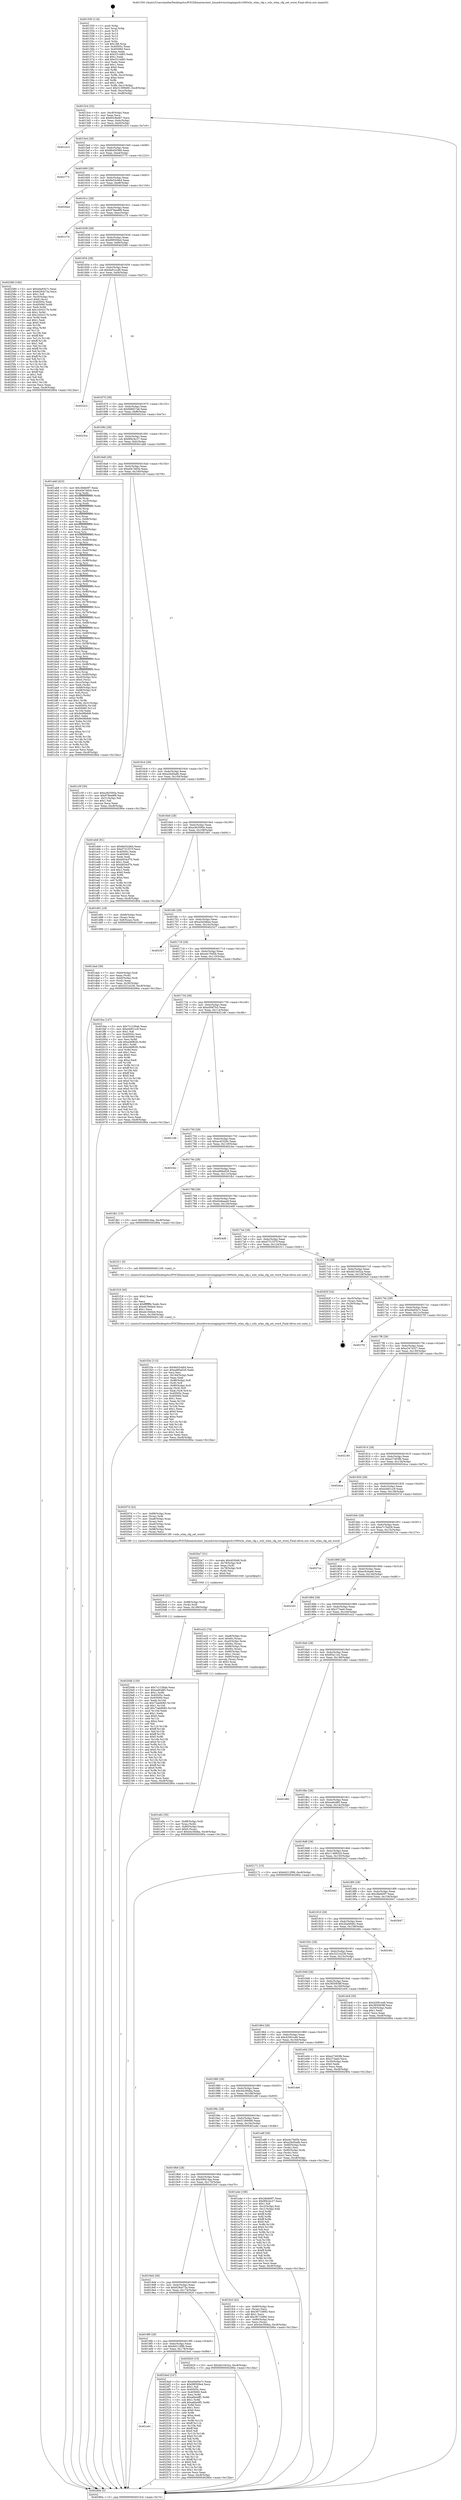 digraph "0x401550" {
  label = "0x401550 (/mnt/c/Users/mathe/Desktop/tcc/POCII/binaries/extr_linuxdriversstagingwilc1000wilc_wlan_cfg.c_wilc_wlan_cfg_set_word_Final-ollvm.out::main(0))"
  labelloc = "t"
  node[shape=record]

  Entry [label="",width=0.3,height=0.3,shape=circle,fillcolor=black,style=filled]
  "0x4015c4" [label="{
     0x4015c4 [32]\l
     | [instrs]\l
     &nbsp;&nbsp;0x4015c4 \<+6\>: mov -0xc8(%rbp),%eax\l
     &nbsp;&nbsp;0x4015ca \<+2\>: mov %eax,%ecx\l
     &nbsp;&nbsp;0x4015cc \<+6\>: sub $0x83c9ed07,%ecx\l
     &nbsp;&nbsp;0x4015d2 \<+6\>: mov %eax,-0xdc(%rbp)\l
     &nbsp;&nbsp;0x4015d8 \<+6\>: mov %ecx,-0xe0(%rbp)\l
     &nbsp;&nbsp;0x4015de \<+6\>: je 0000000000401d10 \<main+0x7c0\>\l
  }"]
  "0x401d10" [label="{
     0x401d10\l
  }", style=dashed]
  "0x4015e4" [label="{
     0x4015e4 [28]\l
     | [instrs]\l
     &nbsp;&nbsp;0x4015e4 \<+5\>: jmp 00000000004015e9 \<main+0x99\>\l
     &nbsp;&nbsp;0x4015e9 \<+6\>: mov -0xdc(%rbp),%eax\l
     &nbsp;&nbsp;0x4015ef \<+5\>: sub $0x8b450566,%eax\l
     &nbsp;&nbsp;0x4015f4 \<+6\>: mov %eax,-0xe4(%rbp)\l
     &nbsp;&nbsp;0x4015fa \<+6\>: je 0000000000402773 \<main+0x1223\>\l
  }"]
  Exit [label="",width=0.3,height=0.3,shape=circle,fillcolor=black,style=filled,peripheries=2]
  "0x402773" [label="{
     0x402773\l
  }", style=dashed]
  "0x401600" [label="{
     0x401600 [28]\l
     | [instrs]\l
     &nbsp;&nbsp;0x401600 \<+5\>: jmp 0000000000401605 \<main+0xb5\>\l
     &nbsp;&nbsp;0x401605 \<+6\>: mov -0xdc(%rbp),%eax\l
     &nbsp;&nbsp;0x40160b \<+5\>: sub $0x8e53cb64,%eax\l
     &nbsp;&nbsp;0x401610 \<+6\>: mov %eax,-0xe8(%rbp)\l
     &nbsp;&nbsp;0x401616 \<+6\>: je 00000000004026ad \<main+0x115d\>\l
  }"]
  "0x401a0c" [label="{
     0x401a0c\l
  }", style=dashed]
  "0x4026ad" [label="{
     0x4026ad\l
  }", style=dashed]
  "0x40161c" [label="{
     0x40161c [28]\l
     | [instrs]\l
     &nbsp;&nbsp;0x40161c \<+5\>: jmp 0000000000401621 \<main+0xd1\>\l
     &nbsp;&nbsp;0x401621 \<+6\>: mov -0xdc(%rbp),%eax\l
     &nbsp;&nbsp;0x401627 \<+5\>: sub $0x978ee8f9,%eax\l
     &nbsp;&nbsp;0x40162c \<+6\>: mov %eax,-0xec(%rbp)\l
     &nbsp;&nbsp;0x401632 \<+6\>: je 0000000000401c7d \<main+0x72d\>\l
  }"]
  "0x4024ed" [label="{
     0x4024ed [147]\l
     | [instrs]\l
     &nbsp;&nbsp;0x4024ed \<+5\>: mov $0xe0a93e7c,%eax\l
     &nbsp;&nbsp;0x4024f2 \<+5\>: mov $0x99f309e4,%ecx\l
     &nbsp;&nbsp;0x4024f7 \<+2\>: mov $0x1,%dl\l
     &nbsp;&nbsp;0x4024f9 \<+7\>: mov 0x40505c,%esi\l
     &nbsp;&nbsp;0x402500 \<+7\>: mov 0x405060,%edi\l
     &nbsp;&nbsp;0x402507 \<+3\>: mov %esi,%r8d\l
     &nbsp;&nbsp;0x40250a \<+7\>: sub $0xa6be4ff1,%r8d\l
     &nbsp;&nbsp;0x402511 \<+4\>: sub $0x1,%r8d\l
     &nbsp;&nbsp;0x402515 \<+7\>: add $0xa6be4ff1,%r8d\l
     &nbsp;&nbsp;0x40251c \<+4\>: imul %r8d,%esi\l
     &nbsp;&nbsp;0x402520 \<+3\>: and $0x1,%esi\l
     &nbsp;&nbsp;0x402523 \<+3\>: cmp $0x0,%esi\l
     &nbsp;&nbsp;0x402526 \<+4\>: sete %r9b\l
     &nbsp;&nbsp;0x40252a \<+3\>: cmp $0xa,%edi\l
     &nbsp;&nbsp;0x40252d \<+4\>: setl %r10b\l
     &nbsp;&nbsp;0x402531 \<+3\>: mov %r9b,%r11b\l
     &nbsp;&nbsp;0x402534 \<+4\>: xor $0xff,%r11b\l
     &nbsp;&nbsp;0x402538 \<+3\>: mov %r10b,%bl\l
     &nbsp;&nbsp;0x40253b \<+3\>: xor $0xff,%bl\l
     &nbsp;&nbsp;0x40253e \<+3\>: xor $0x0,%dl\l
     &nbsp;&nbsp;0x402541 \<+3\>: mov %r11b,%r14b\l
     &nbsp;&nbsp;0x402544 \<+4\>: and $0x0,%r14b\l
     &nbsp;&nbsp;0x402548 \<+3\>: and %dl,%r9b\l
     &nbsp;&nbsp;0x40254b \<+3\>: mov %bl,%r15b\l
     &nbsp;&nbsp;0x40254e \<+4\>: and $0x0,%r15b\l
     &nbsp;&nbsp;0x402552 \<+3\>: and %dl,%r10b\l
     &nbsp;&nbsp;0x402555 \<+3\>: or %r9b,%r14b\l
     &nbsp;&nbsp;0x402558 \<+3\>: or %r10b,%r15b\l
     &nbsp;&nbsp;0x40255b \<+3\>: xor %r15b,%r14b\l
     &nbsp;&nbsp;0x40255e \<+3\>: or %bl,%r11b\l
     &nbsp;&nbsp;0x402561 \<+4\>: xor $0xff,%r11b\l
     &nbsp;&nbsp;0x402565 \<+3\>: or $0x0,%dl\l
     &nbsp;&nbsp;0x402568 \<+3\>: and %dl,%r11b\l
     &nbsp;&nbsp;0x40256b \<+3\>: or %r11b,%r14b\l
     &nbsp;&nbsp;0x40256e \<+4\>: test $0x1,%r14b\l
     &nbsp;&nbsp;0x402572 \<+3\>: cmovne %ecx,%eax\l
     &nbsp;&nbsp;0x402575 \<+6\>: mov %eax,-0xc8(%rbp)\l
     &nbsp;&nbsp;0x40257b \<+5\>: jmp 000000000040280a \<main+0x12ba\>\l
  }"]
  "0x401c7d" [label="{
     0x401c7d\l
  }", style=dashed]
  "0x401638" [label="{
     0x401638 [28]\l
     | [instrs]\l
     &nbsp;&nbsp;0x401638 \<+5\>: jmp 000000000040163d \<main+0xed\>\l
     &nbsp;&nbsp;0x40163d \<+6\>: mov -0xdc(%rbp),%eax\l
     &nbsp;&nbsp;0x401643 \<+5\>: sub $0x99f309e4,%eax\l
     &nbsp;&nbsp;0x401648 \<+6\>: mov %eax,-0xf0(%rbp)\l
     &nbsp;&nbsp;0x40164e \<+6\>: je 0000000000402580 \<main+0x1030\>\l
  }"]
  "0x4019f0" [label="{
     0x4019f0 [28]\l
     | [instrs]\l
     &nbsp;&nbsp;0x4019f0 \<+5\>: jmp 00000000004019f5 \<main+0x4a5\>\l
     &nbsp;&nbsp;0x4019f5 \<+6\>: mov -0xdc(%rbp),%eax\l
     &nbsp;&nbsp;0x4019fb \<+5\>: sub $0x6d212f98,%eax\l
     &nbsp;&nbsp;0x401a00 \<+6\>: mov %eax,-0x178(%rbp)\l
     &nbsp;&nbsp;0x401a06 \<+6\>: je 00000000004024ed \<main+0xf9d\>\l
  }"]
  "0x402580" [label="{
     0x402580 [160]\l
     | [instrs]\l
     &nbsp;&nbsp;0x402580 \<+5\>: mov $0xe0a93e7c,%eax\l
     &nbsp;&nbsp;0x402585 \<+5\>: mov $0x629cb73a,%ecx\l
     &nbsp;&nbsp;0x40258a \<+2\>: mov $0x1,%dl\l
     &nbsp;&nbsp;0x40258c \<+7\>: mov -0xc0(%rbp),%rsi\l
     &nbsp;&nbsp;0x402593 \<+6\>: movl $0x0,(%rsi)\l
     &nbsp;&nbsp;0x402599 \<+7\>: mov 0x40505c,%edi\l
     &nbsp;&nbsp;0x4025a0 \<+8\>: mov 0x405060,%r8d\l
     &nbsp;&nbsp;0x4025a8 \<+3\>: mov %edi,%r9d\l
     &nbsp;&nbsp;0x4025ab \<+7\>: add $0x1d34317b,%r9d\l
     &nbsp;&nbsp;0x4025b2 \<+4\>: sub $0x1,%r9d\l
     &nbsp;&nbsp;0x4025b6 \<+7\>: sub $0x1d34317b,%r9d\l
     &nbsp;&nbsp;0x4025bd \<+4\>: imul %r9d,%edi\l
     &nbsp;&nbsp;0x4025c1 \<+3\>: and $0x1,%edi\l
     &nbsp;&nbsp;0x4025c4 \<+3\>: cmp $0x0,%edi\l
     &nbsp;&nbsp;0x4025c7 \<+4\>: sete %r10b\l
     &nbsp;&nbsp;0x4025cb \<+4\>: cmp $0xa,%r8d\l
     &nbsp;&nbsp;0x4025cf \<+4\>: setl %r11b\l
     &nbsp;&nbsp;0x4025d3 \<+3\>: mov %r10b,%bl\l
     &nbsp;&nbsp;0x4025d6 \<+3\>: xor $0xff,%bl\l
     &nbsp;&nbsp;0x4025d9 \<+3\>: mov %r11b,%r14b\l
     &nbsp;&nbsp;0x4025dc \<+4\>: xor $0xff,%r14b\l
     &nbsp;&nbsp;0x4025e0 \<+3\>: xor $0x1,%dl\l
     &nbsp;&nbsp;0x4025e3 \<+3\>: mov %bl,%r15b\l
     &nbsp;&nbsp;0x4025e6 \<+4\>: and $0xff,%r15b\l
     &nbsp;&nbsp;0x4025ea \<+3\>: and %dl,%r10b\l
     &nbsp;&nbsp;0x4025ed \<+3\>: mov %r14b,%r12b\l
     &nbsp;&nbsp;0x4025f0 \<+4\>: and $0xff,%r12b\l
     &nbsp;&nbsp;0x4025f4 \<+3\>: and %dl,%r11b\l
     &nbsp;&nbsp;0x4025f7 \<+3\>: or %r10b,%r15b\l
     &nbsp;&nbsp;0x4025fa \<+3\>: or %r11b,%r12b\l
     &nbsp;&nbsp;0x4025fd \<+3\>: xor %r12b,%r15b\l
     &nbsp;&nbsp;0x402600 \<+3\>: or %r14b,%bl\l
     &nbsp;&nbsp;0x402603 \<+3\>: xor $0xff,%bl\l
     &nbsp;&nbsp;0x402606 \<+3\>: or $0x1,%dl\l
     &nbsp;&nbsp;0x402609 \<+2\>: and %dl,%bl\l
     &nbsp;&nbsp;0x40260b \<+3\>: or %bl,%r15b\l
     &nbsp;&nbsp;0x40260e \<+4\>: test $0x1,%r15b\l
     &nbsp;&nbsp;0x402612 \<+3\>: cmovne %ecx,%eax\l
     &nbsp;&nbsp;0x402615 \<+6\>: mov %eax,-0xc8(%rbp)\l
     &nbsp;&nbsp;0x40261b \<+5\>: jmp 000000000040280a \<main+0x12ba\>\l
  }"]
  "0x401654" [label="{
     0x401654 [28]\l
     | [instrs]\l
     &nbsp;&nbsp;0x401654 \<+5\>: jmp 0000000000401659 \<main+0x109\>\l
     &nbsp;&nbsp;0x401659 \<+6\>: mov -0xdc(%rbp),%eax\l
     &nbsp;&nbsp;0x40165f \<+5\>: sub $0x9a91ccd9,%eax\l
     &nbsp;&nbsp;0x401664 \<+6\>: mov %eax,-0xf4(%rbp)\l
     &nbsp;&nbsp;0x40166a \<+6\>: je 00000000004022c2 \<main+0xd72\>\l
  }"]
  "0x402620" [label="{
     0x402620 [15]\l
     | [instrs]\l
     &nbsp;&nbsp;0x402620 \<+10\>: movl $0xdd10432a,-0xc8(%rbp)\l
     &nbsp;&nbsp;0x40262a \<+5\>: jmp 000000000040280a \<main+0x12ba\>\l
  }"]
  "0x4022c2" [label="{
     0x4022c2\l
  }", style=dashed]
  "0x401670" [label="{
     0x401670 [28]\l
     | [instrs]\l
     &nbsp;&nbsp;0x401670 \<+5\>: jmp 0000000000401675 \<main+0x125\>\l
     &nbsp;&nbsp;0x401675 \<+6\>: mov -0xdc(%rbp),%eax\l
     &nbsp;&nbsp;0x40167b \<+5\>: sub $0x9d6f27a6,%eax\l
     &nbsp;&nbsp;0x401680 \<+6\>: mov %eax,-0xf8(%rbp)\l
     &nbsp;&nbsp;0x401686 \<+6\>: je 00000000004023ce \<main+0xe7e\>\l
  }"]
  "0x4020db" [label="{
     0x4020db [150]\l
     | [instrs]\l
     &nbsp;&nbsp;0x4020db \<+5\>: mov $0x7c1236ab,%eax\l
     &nbsp;&nbsp;0x4020e0 \<+5\>: mov $0xea9cd85,%ecx\l
     &nbsp;&nbsp;0x4020e5 \<+3\>: mov $0x1,%r9b\l
     &nbsp;&nbsp;0x4020e8 \<+7\>: mov 0x40505c,%edx\l
     &nbsp;&nbsp;0x4020ef \<+7\>: mov 0x405060,%esi\l
     &nbsp;&nbsp;0x4020f6 \<+3\>: mov %edx,%r10d\l
     &nbsp;&nbsp;0x4020f9 \<+7\>: sub $0x73ab9083,%r10d\l
     &nbsp;&nbsp;0x402100 \<+4\>: sub $0x1,%r10d\l
     &nbsp;&nbsp;0x402104 \<+7\>: add $0x73ab9083,%r10d\l
     &nbsp;&nbsp;0x40210b \<+4\>: imul %r10d,%edx\l
     &nbsp;&nbsp;0x40210f \<+3\>: and $0x1,%edx\l
     &nbsp;&nbsp;0x402112 \<+3\>: cmp $0x0,%edx\l
     &nbsp;&nbsp;0x402115 \<+4\>: sete %r11b\l
     &nbsp;&nbsp;0x402119 \<+3\>: cmp $0xa,%esi\l
     &nbsp;&nbsp;0x40211c \<+3\>: setl %bl\l
     &nbsp;&nbsp;0x40211f \<+3\>: mov %r11b,%r14b\l
     &nbsp;&nbsp;0x402122 \<+4\>: xor $0xff,%r14b\l
     &nbsp;&nbsp;0x402126 \<+3\>: mov %bl,%r15b\l
     &nbsp;&nbsp;0x402129 \<+4\>: xor $0xff,%r15b\l
     &nbsp;&nbsp;0x40212d \<+4\>: xor $0x0,%r9b\l
     &nbsp;&nbsp;0x402131 \<+3\>: mov %r14b,%r12b\l
     &nbsp;&nbsp;0x402134 \<+4\>: and $0x0,%r12b\l
     &nbsp;&nbsp;0x402138 \<+3\>: and %r9b,%r11b\l
     &nbsp;&nbsp;0x40213b \<+3\>: mov %r15b,%r13b\l
     &nbsp;&nbsp;0x40213e \<+4\>: and $0x0,%r13b\l
     &nbsp;&nbsp;0x402142 \<+3\>: and %r9b,%bl\l
     &nbsp;&nbsp;0x402145 \<+3\>: or %r11b,%r12b\l
     &nbsp;&nbsp;0x402148 \<+3\>: or %bl,%r13b\l
     &nbsp;&nbsp;0x40214b \<+3\>: xor %r13b,%r12b\l
     &nbsp;&nbsp;0x40214e \<+3\>: or %r15b,%r14b\l
     &nbsp;&nbsp;0x402151 \<+4\>: xor $0xff,%r14b\l
     &nbsp;&nbsp;0x402155 \<+4\>: or $0x0,%r9b\l
     &nbsp;&nbsp;0x402159 \<+3\>: and %r9b,%r14b\l
     &nbsp;&nbsp;0x40215c \<+3\>: or %r14b,%r12b\l
     &nbsp;&nbsp;0x40215f \<+4\>: test $0x1,%r12b\l
     &nbsp;&nbsp;0x402163 \<+3\>: cmovne %ecx,%eax\l
     &nbsp;&nbsp;0x402166 \<+6\>: mov %eax,-0xc8(%rbp)\l
     &nbsp;&nbsp;0x40216c \<+5\>: jmp 000000000040280a \<main+0x12ba\>\l
  }"]
  "0x4023ce" [label="{
     0x4023ce\l
  }", style=dashed]
  "0x40168c" [label="{
     0x40168c [28]\l
     | [instrs]\l
     &nbsp;&nbsp;0x40168c \<+5\>: jmp 0000000000401691 \<main+0x141\>\l
     &nbsp;&nbsp;0x401691 \<+6\>: mov -0xdc(%rbp),%eax\l
     &nbsp;&nbsp;0x401697 \<+5\>: sub $0x9f424c37,%eax\l
     &nbsp;&nbsp;0x40169c \<+6\>: mov %eax,-0xfc(%rbp)\l
     &nbsp;&nbsp;0x4016a2 \<+6\>: je 0000000000401ab8 \<main+0x568\>\l
  }"]
  "0x4020c6" [label="{
     0x4020c6 [21]\l
     | [instrs]\l
     &nbsp;&nbsp;0x4020c6 \<+7\>: mov -0x88(%rbp),%rdi\l
     &nbsp;&nbsp;0x4020cd \<+3\>: mov (%rdi),%rdi\l
     &nbsp;&nbsp;0x4020d0 \<+6\>: mov %eax,-0x188(%rbp)\l
     &nbsp;&nbsp;0x4020d6 \<+5\>: call 0000000000401030 \<free@plt\>\l
     | [calls]\l
     &nbsp;&nbsp;0x401030 \{1\} (unknown)\l
  }"]
  "0x401ab8" [label="{
     0x401ab8 [423]\l
     | [instrs]\l
     &nbsp;&nbsp;0x401ab8 \<+5\>: mov $0x28efe0f7,%eax\l
     &nbsp;&nbsp;0x401abd \<+5\>: mov $0xa0e7dd3e,%ecx\l
     &nbsp;&nbsp;0x401ac2 \<+3\>: mov %rsp,%rdx\l
     &nbsp;&nbsp;0x401ac5 \<+4\>: add $0xfffffffffffffff0,%rdx\l
     &nbsp;&nbsp;0x401ac9 \<+3\>: mov %rdx,%rsp\l
     &nbsp;&nbsp;0x401acc \<+7\>: mov %rdx,-0xc0(%rbp)\l
     &nbsp;&nbsp;0x401ad3 \<+3\>: mov %rsp,%rdx\l
     &nbsp;&nbsp;0x401ad6 \<+4\>: add $0xfffffffffffffff0,%rdx\l
     &nbsp;&nbsp;0x401ada \<+3\>: mov %rdx,%rsp\l
     &nbsp;&nbsp;0x401add \<+3\>: mov %rsp,%rsi\l
     &nbsp;&nbsp;0x401ae0 \<+4\>: add $0xfffffffffffffff0,%rsi\l
     &nbsp;&nbsp;0x401ae4 \<+3\>: mov %rsi,%rsp\l
     &nbsp;&nbsp;0x401ae7 \<+7\>: mov %rsi,-0xb8(%rbp)\l
     &nbsp;&nbsp;0x401aee \<+3\>: mov %rsp,%rsi\l
     &nbsp;&nbsp;0x401af1 \<+4\>: add $0xfffffffffffffff0,%rsi\l
     &nbsp;&nbsp;0x401af5 \<+3\>: mov %rsi,%rsp\l
     &nbsp;&nbsp;0x401af8 \<+7\>: mov %rsi,-0xb0(%rbp)\l
     &nbsp;&nbsp;0x401aff \<+3\>: mov %rsp,%rsi\l
     &nbsp;&nbsp;0x401b02 \<+4\>: add $0xfffffffffffffff0,%rsi\l
     &nbsp;&nbsp;0x401b06 \<+3\>: mov %rsi,%rsp\l
     &nbsp;&nbsp;0x401b09 \<+7\>: mov %rsi,-0xa8(%rbp)\l
     &nbsp;&nbsp;0x401b10 \<+3\>: mov %rsp,%rsi\l
     &nbsp;&nbsp;0x401b13 \<+4\>: add $0xfffffffffffffff0,%rsi\l
     &nbsp;&nbsp;0x401b17 \<+3\>: mov %rsi,%rsp\l
     &nbsp;&nbsp;0x401b1a \<+7\>: mov %rsi,-0xa0(%rbp)\l
     &nbsp;&nbsp;0x401b21 \<+3\>: mov %rsp,%rsi\l
     &nbsp;&nbsp;0x401b24 \<+4\>: add $0xfffffffffffffff0,%rsi\l
     &nbsp;&nbsp;0x401b28 \<+3\>: mov %rsi,%rsp\l
     &nbsp;&nbsp;0x401b2b \<+7\>: mov %rsi,-0x98(%rbp)\l
     &nbsp;&nbsp;0x401b32 \<+3\>: mov %rsp,%rsi\l
     &nbsp;&nbsp;0x401b35 \<+4\>: add $0xfffffffffffffff0,%rsi\l
     &nbsp;&nbsp;0x401b39 \<+3\>: mov %rsi,%rsp\l
     &nbsp;&nbsp;0x401b3c \<+7\>: mov %rsi,-0x90(%rbp)\l
     &nbsp;&nbsp;0x401b43 \<+3\>: mov %rsp,%rsi\l
     &nbsp;&nbsp;0x401b46 \<+4\>: add $0xfffffffffffffff0,%rsi\l
     &nbsp;&nbsp;0x401b4a \<+3\>: mov %rsi,%rsp\l
     &nbsp;&nbsp;0x401b4d \<+7\>: mov %rsi,-0x88(%rbp)\l
     &nbsp;&nbsp;0x401b54 \<+3\>: mov %rsp,%rsi\l
     &nbsp;&nbsp;0x401b57 \<+4\>: add $0xfffffffffffffff0,%rsi\l
     &nbsp;&nbsp;0x401b5b \<+3\>: mov %rsi,%rsp\l
     &nbsp;&nbsp;0x401b5e \<+4\>: mov %rsi,-0x80(%rbp)\l
     &nbsp;&nbsp;0x401b62 \<+3\>: mov %rsp,%rsi\l
     &nbsp;&nbsp;0x401b65 \<+4\>: add $0xfffffffffffffff0,%rsi\l
     &nbsp;&nbsp;0x401b69 \<+3\>: mov %rsi,%rsp\l
     &nbsp;&nbsp;0x401b6c \<+4\>: mov %rsi,-0x78(%rbp)\l
     &nbsp;&nbsp;0x401b70 \<+3\>: mov %rsp,%rsi\l
     &nbsp;&nbsp;0x401b73 \<+4\>: add $0xfffffffffffffff0,%rsi\l
     &nbsp;&nbsp;0x401b77 \<+3\>: mov %rsi,%rsp\l
     &nbsp;&nbsp;0x401b7a \<+4\>: mov %rsi,-0x70(%rbp)\l
     &nbsp;&nbsp;0x401b7e \<+3\>: mov %rsp,%rsi\l
     &nbsp;&nbsp;0x401b81 \<+4\>: add $0xfffffffffffffff0,%rsi\l
     &nbsp;&nbsp;0x401b85 \<+3\>: mov %rsi,%rsp\l
     &nbsp;&nbsp;0x401b88 \<+4\>: mov %rsi,-0x68(%rbp)\l
     &nbsp;&nbsp;0x401b8c \<+3\>: mov %rsp,%rsi\l
     &nbsp;&nbsp;0x401b8f \<+4\>: add $0xfffffffffffffff0,%rsi\l
     &nbsp;&nbsp;0x401b93 \<+3\>: mov %rsi,%rsp\l
     &nbsp;&nbsp;0x401b96 \<+4\>: mov %rsi,-0x60(%rbp)\l
     &nbsp;&nbsp;0x401b9a \<+3\>: mov %rsp,%rsi\l
     &nbsp;&nbsp;0x401b9d \<+4\>: add $0xfffffffffffffff0,%rsi\l
     &nbsp;&nbsp;0x401ba1 \<+3\>: mov %rsi,%rsp\l
     &nbsp;&nbsp;0x401ba4 \<+4\>: mov %rsi,-0x58(%rbp)\l
     &nbsp;&nbsp;0x401ba8 \<+3\>: mov %rsp,%rsi\l
     &nbsp;&nbsp;0x401bab \<+4\>: add $0xfffffffffffffff0,%rsi\l
     &nbsp;&nbsp;0x401baf \<+3\>: mov %rsi,%rsp\l
     &nbsp;&nbsp;0x401bb2 \<+4\>: mov %rsi,-0x50(%rbp)\l
     &nbsp;&nbsp;0x401bb6 \<+3\>: mov %rsp,%rsi\l
     &nbsp;&nbsp;0x401bb9 \<+4\>: add $0xfffffffffffffff0,%rsi\l
     &nbsp;&nbsp;0x401bbd \<+3\>: mov %rsi,%rsp\l
     &nbsp;&nbsp;0x401bc0 \<+4\>: mov %rsi,-0x48(%rbp)\l
     &nbsp;&nbsp;0x401bc4 \<+3\>: mov %rsp,%rsi\l
     &nbsp;&nbsp;0x401bc7 \<+4\>: add $0xfffffffffffffff0,%rsi\l
     &nbsp;&nbsp;0x401bcb \<+3\>: mov %rsi,%rsp\l
     &nbsp;&nbsp;0x401bce \<+4\>: mov %rsi,-0x40(%rbp)\l
     &nbsp;&nbsp;0x401bd2 \<+7\>: mov -0xc0(%rbp),%rsi\l
     &nbsp;&nbsp;0x401bd9 \<+6\>: movl $0x0,(%rsi)\l
     &nbsp;&nbsp;0x401bdf \<+6\>: mov -0xcc(%rbp),%edi\l
     &nbsp;&nbsp;0x401be5 \<+2\>: mov %edi,(%rdx)\l
     &nbsp;&nbsp;0x401be7 \<+7\>: mov -0xb8(%rbp),%rsi\l
     &nbsp;&nbsp;0x401bee \<+7\>: mov -0xd8(%rbp),%r8\l
     &nbsp;&nbsp;0x401bf5 \<+3\>: mov %r8,(%rsi)\l
     &nbsp;&nbsp;0x401bf8 \<+3\>: cmpl $0x2,(%rdx)\l
     &nbsp;&nbsp;0x401bfb \<+4\>: setne %r9b\l
     &nbsp;&nbsp;0x401bff \<+4\>: and $0x1,%r9b\l
     &nbsp;&nbsp;0x401c03 \<+4\>: mov %r9b,-0x31(%rbp)\l
     &nbsp;&nbsp;0x401c07 \<+8\>: mov 0x40505c,%r10d\l
     &nbsp;&nbsp;0x401c0f \<+8\>: mov 0x405060,%r11d\l
     &nbsp;&nbsp;0x401c17 \<+3\>: mov %r10d,%ebx\l
     &nbsp;&nbsp;0x401c1a \<+6\>: sub $0x8e08b8d6,%ebx\l
     &nbsp;&nbsp;0x401c20 \<+3\>: sub $0x1,%ebx\l
     &nbsp;&nbsp;0x401c23 \<+6\>: add $0x8e08b8d6,%ebx\l
     &nbsp;&nbsp;0x401c29 \<+4\>: imul %ebx,%r10d\l
     &nbsp;&nbsp;0x401c2d \<+4\>: and $0x1,%r10d\l
     &nbsp;&nbsp;0x401c31 \<+4\>: cmp $0x0,%r10d\l
     &nbsp;&nbsp;0x401c35 \<+4\>: sete %r9b\l
     &nbsp;&nbsp;0x401c39 \<+4\>: cmp $0xa,%r11d\l
     &nbsp;&nbsp;0x401c3d \<+4\>: setl %r14b\l
     &nbsp;&nbsp;0x401c41 \<+3\>: mov %r9b,%r15b\l
     &nbsp;&nbsp;0x401c44 \<+3\>: and %r14b,%r15b\l
     &nbsp;&nbsp;0x401c47 \<+3\>: xor %r14b,%r9b\l
     &nbsp;&nbsp;0x401c4a \<+3\>: or %r9b,%r15b\l
     &nbsp;&nbsp;0x401c4d \<+4\>: test $0x1,%r15b\l
     &nbsp;&nbsp;0x401c51 \<+3\>: cmovne %ecx,%eax\l
     &nbsp;&nbsp;0x401c54 \<+6\>: mov %eax,-0xc8(%rbp)\l
     &nbsp;&nbsp;0x401c5a \<+5\>: jmp 000000000040280a \<main+0x12ba\>\l
  }"]
  "0x4016a8" [label="{
     0x4016a8 [28]\l
     | [instrs]\l
     &nbsp;&nbsp;0x4016a8 \<+5\>: jmp 00000000004016ad \<main+0x15d\>\l
     &nbsp;&nbsp;0x4016ad \<+6\>: mov -0xdc(%rbp),%eax\l
     &nbsp;&nbsp;0x4016b3 \<+5\>: sub $0xa0e7dd3e,%eax\l
     &nbsp;&nbsp;0x4016b8 \<+6\>: mov %eax,-0x100(%rbp)\l
     &nbsp;&nbsp;0x4016be \<+6\>: je 0000000000401c5f \<main+0x70f\>\l
  }"]
  "0x4020a7" [label="{
     0x4020a7 [31]\l
     | [instrs]\l
     &nbsp;&nbsp;0x4020a7 \<+10\>: movabs $0x4030d6,%rdi\l
     &nbsp;&nbsp;0x4020b1 \<+4\>: mov -0x78(%rbp),%r8\l
     &nbsp;&nbsp;0x4020b5 \<+3\>: mov %eax,(%r8)\l
     &nbsp;&nbsp;0x4020b8 \<+4\>: mov -0x78(%rbp),%r8\l
     &nbsp;&nbsp;0x4020bc \<+3\>: mov (%r8),%esi\l
     &nbsp;&nbsp;0x4020bf \<+2\>: mov $0x0,%al\l
     &nbsp;&nbsp;0x4020c1 \<+5\>: call 0000000000401040 \<printf@plt\>\l
     | [calls]\l
     &nbsp;&nbsp;0x401040 \{1\} (unknown)\l
  }"]
  "0x401c5f" [label="{
     0x401c5f [30]\l
     | [instrs]\l
     &nbsp;&nbsp;0x401c5f \<+5\>: mov $0xa363595a,%eax\l
     &nbsp;&nbsp;0x401c64 \<+5\>: mov $0x978ee8f9,%ecx\l
     &nbsp;&nbsp;0x401c69 \<+3\>: mov -0x31(%rbp),%dl\l
     &nbsp;&nbsp;0x401c6c \<+3\>: test $0x1,%dl\l
     &nbsp;&nbsp;0x401c6f \<+3\>: cmovne %ecx,%eax\l
     &nbsp;&nbsp;0x401c72 \<+6\>: mov %eax,-0xc8(%rbp)\l
     &nbsp;&nbsp;0x401c78 \<+5\>: jmp 000000000040280a \<main+0x12ba\>\l
  }"]
  "0x4016c4" [label="{
     0x4016c4 [28]\l
     | [instrs]\l
     &nbsp;&nbsp;0x4016c4 \<+5\>: jmp 00000000004016c9 \<main+0x179\>\l
     &nbsp;&nbsp;0x4016c9 \<+6\>: mov -0xdc(%rbp),%eax\l
     &nbsp;&nbsp;0x4016cf \<+5\>: sub $0xa2bd5adb,%eax\l
     &nbsp;&nbsp;0x4016d4 \<+6\>: mov %eax,-0x104(%rbp)\l
     &nbsp;&nbsp;0x4016da \<+6\>: je 0000000000401eb6 \<main+0x966\>\l
  }"]
  "0x4019d4" [label="{
     0x4019d4 [28]\l
     | [instrs]\l
     &nbsp;&nbsp;0x4019d4 \<+5\>: jmp 00000000004019d9 \<main+0x489\>\l
     &nbsp;&nbsp;0x4019d9 \<+6\>: mov -0xdc(%rbp),%eax\l
     &nbsp;&nbsp;0x4019df \<+5\>: sub $0x629cb73a,%eax\l
     &nbsp;&nbsp;0x4019e4 \<+6\>: mov %eax,-0x174(%rbp)\l
     &nbsp;&nbsp;0x4019ea \<+6\>: je 0000000000402620 \<main+0x10d0\>\l
  }"]
  "0x401eb6" [label="{
     0x401eb6 [91]\l
     | [instrs]\l
     &nbsp;&nbsp;0x401eb6 \<+5\>: mov $0x8e53cb64,%eax\l
     &nbsp;&nbsp;0x401ebb \<+5\>: mov $0xd731557f,%ecx\l
     &nbsp;&nbsp;0x401ec0 \<+7\>: mov 0x40505c,%edx\l
     &nbsp;&nbsp;0x401ec7 \<+7\>: mov 0x405060,%esi\l
     &nbsp;&nbsp;0x401ece \<+2\>: mov %edx,%edi\l
     &nbsp;&nbsp;0x401ed0 \<+6\>: add $0xb834cf7b,%edi\l
     &nbsp;&nbsp;0x401ed6 \<+3\>: sub $0x1,%edi\l
     &nbsp;&nbsp;0x401ed9 \<+6\>: sub $0xb834cf7b,%edi\l
     &nbsp;&nbsp;0x401edf \<+3\>: imul %edi,%edx\l
     &nbsp;&nbsp;0x401ee2 \<+3\>: and $0x1,%edx\l
     &nbsp;&nbsp;0x401ee5 \<+3\>: cmp $0x0,%edx\l
     &nbsp;&nbsp;0x401ee8 \<+4\>: sete %r8b\l
     &nbsp;&nbsp;0x401eec \<+3\>: cmp $0xa,%esi\l
     &nbsp;&nbsp;0x401eef \<+4\>: setl %r9b\l
     &nbsp;&nbsp;0x401ef3 \<+3\>: mov %r8b,%r10b\l
     &nbsp;&nbsp;0x401ef6 \<+3\>: and %r9b,%r10b\l
     &nbsp;&nbsp;0x401ef9 \<+3\>: xor %r9b,%r8b\l
     &nbsp;&nbsp;0x401efc \<+3\>: or %r8b,%r10b\l
     &nbsp;&nbsp;0x401eff \<+4\>: test $0x1,%r10b\l
     &nbsp;&nbsp;0x401f03 \<+3\>: cmovne %ecx,%eax\l
     &nbsp;&nbsp;0x401f06 \<+6\>: mov %eax,-0xc8(%rbp)\l
     &nbsp;&nbsp;0x401f0c \<+5\>: jmp 000000000040280a \<main+0x12ba\>\l
  }"]
  "0x4016e0" [label="{
     0x4016e0 [28]\l
     | [instrs]\l
     &nbsp;&nbsp;0x4016e0 \<+5\>: jmp 00000000004016e5 \<main+0x195\>\l
     &nbsp;&nbsp;0x4016e5 \<+6\>: mov -0xdc(%rbp),%eax\l
     &nbsp;&nbsp;0x4016eb \<+5\>: sub $0xa363595a,%eax\l
     &nbsp;&nbsp;0x4016f0 \<+6\>: mov %eax,-0x108(%rbp)\l
     &nbsp;&nbsp;0x4016f6 \<+6\>: je 0000000000401d91 \<main+0x841\>\l
  }"]
  "0x401fc0" [label="{
     0x401fc0 [42]\l
     | [instrs]\l
     &nbsp;&nbsp;0x401fc0 \<+4\>: mov -0x80(%rbp),%rax\l
     &nbsp;&nbsp;0x401fc4 \<+2\>: mov (%rax),%ecx\l
     &nbsp;&nbsp;0x401fc6 \<+6\>: sub $0x3671b892,%ecx\l
     &nbsp;&nbsp;0x401fcc \<+3\>: add $0x1,%ecx\l
     &nbsp;&nbsp;0x401fcf \<+6\>: add $0x3671b892,%ecx\l
     &nbsp;&nbsp;0x401fd5 \<+4\>: mov -0x80(%rbp),%rax\l
     &nbsp;&nbsp;0x401fd9 \<+2\>: mov %ecx,(%rax)\l
     &nbsp;&nbsp;0x401fdb \<+10\>: movl $0x44c56dba,-0xc8(%rbp)\l
     &nbsp;&nbsp;0x401fe5 \<+5\>: jmp 000000000040280a \<main+0x12ba\>\l
  }"]
  "0x401d91" [label="{
     0x401d91 [19]\l
     | [instrs]\l
     &nbsp;&nbsp;0x401d91 \<+7\>: mov -0xb8(%rbp),%rax\l
     &nbsp;&nbsp;0x401d98 \<+3\>: mov (%rax),%rax\l
     &nbsp;&nbsp;0x401d9b \<+4\>: mov 0x8(%rax),%rdi\l
     &nbsp;&nbsp;0x401d9f \<+5\>: call 0000000000401060 \<atoi@plt\>\l
     | [calls]\l
     &nbsp;&nbsp;0x401060 \{1\} (unknown)\l
  }"]
  "0x4016fc" [label="{
     0x4016fc [28]\l
     | [instrs]\l
     &nbsp;&nbsp;0x4016fc \<+5\>: jmp 0000000000401701 \<main+0x1b1\>\l
     &nbsp;&nbsp;0x401701 \<+6\>: mov -0xdc(%rbp),%eax\l
     &nbsp;&nbsp;0x401707 \<+5\>: sub $0xa3e5d6ea,%eax\l
     &nbsp;&nbsp;0x40170c \<+6\>: mov %eax,-0x10c(%rbp)\l
     &nbsp;&nbsp;0x401712 \<+6\>: je 0000000000402327 \<main+0xdd7\>\l
  }"]
  "0x401f3e" [label="{
     0x401f3e [115]\l
     | [instrs]\l
     &nbsp;&nbsp;0x401f3e \<+5\>: mov $0x8e53cb64,%ecx\l
     &nbsp;&nbsp;0x401f43 \<+5\>: mov $0xad90a028,%edx\l
     &nbsp;&nbsp;0x401f48 \<+2\>: xor %esi,%esi\l
     &nbsp;&nbsp;0x401f4a \<+6\>: mov -0x184(%rbp),%edi\l
     &nbsp;&nbsp;0x401f50 \<+3\>: imul %eax,%edi\l
     &nbsp;&nbsp;0x401f53 \<+7\>: mov -0x88(%rbp),%r8\l
     &nbsp;&nbsp;0x401f5a \<+3\>: mov (%r8),%r8\l
     &nbsp;&nbsp;0x401f5d \<+4\>: mov -0x80(%rbp),%r9\l
     &nbsp;&nbsp;0x401f61 \<+3\>: movslq (%r9),%r9\l
     &nbsp;&nbsp;0x401f64 \<+4\>: mov %edi,(%r8,%r9,4)\l
     &nbsp;&nbsp;0x401f68 \<+7\>: mov 0x40505c,%eax\l
     &nbsp;&nbsp;0x401f6f \<+7\>: mov 0x405060,%edi\l
     &nbsp;&nbsp;0x401f76 \<+3\>: sub $0x1,%esi\l
     &nbsp;&nbsp;0x401f79 \<+3\>: mov %eax,%r10d\l
     &nbsp;&nbsp;0x401f7c \<+3\>: add %esi,%r10d\l
     &nbsp;&nbsp;0x401f7f \<+4\>: imul %r10d,%eax\l
     &nbsp;&nbsp;0x401f83 \<+3\>: and $0x1,%eax\l
     &nbsp;&nbsp;0x401f86 \<+3\>: cmp $0x0,%eax\l
     &nbsp;&nbsp;0x401f89 \<+4\>: sete %r11b\l
     &nbsp;&nbsp;0x401f8d \<+3\>: cmp $0xa,%edi\l
     &nbsp;&nbsp;0x401f90 \<+3\>: setl %bl\l
     &nbsp;&nbsp;0x401f93 \<+3\>: mov %r11b,%r14b\l
     &nbsp;&nbsp;0x401f96 \<+3\>: and %bl,%r14b\l
     &nbsp;&nbsp;0x401f99 \<+3\>: xor %bl,%r11b\l
     &nbsp;&nbsp;0x401f9c \<+3\>: or %r11b,%r14b\l
     &nbsp;&nbsp;0x401f9f \<+4\>: test $0x1,%r14b\l
     &nbsp;&nbsp;0x401fa3 \<+3\>: cmovne %edx,%ecx\l
     &nbsp;&nbsp;0x401fa6 \<+6\>: mov %ecx,-0xc8(%rbp)\l
     &nbsp;&nbsp;0x401fac \<+5\>: jmp 000000000040280a \<main+0x12ba\>\l
  }"]
  "0x402327" [label="{
     0x402327\l
  }", style=dashed]
  "0x401718" [label="{
     0x401718 [28]\l
     | [instrs]\l
     &nbsp;&nbsp;0x401718 \<+5\>: jmp 000000000040171d \<main+0x1cd\>\l
     &nbsp;&nbsp;0x40171d \<+6\>: mov -0xdc(%rbp),%eax\l
     &nbsp;&nbsp;0x401723 \<+5\>: sub $0xa4c76d5b,%eax\l
     &nbsp;&nbsp;0x401728 \<+6\>: mov %eax,-0x110(%rbp)\l
     &nbsp;&nbsp;0x40172e \<+6\>: je 0000000000401fea \<main+0xa9a\>\l
  }"]
  "0x401f16" [label="{
     0x401f16 [40]\l
     | [instrs]\l
     &nbsp;&nbsp;0x401f16 \<+5\>: mov $0x2,%ecx\l
     &nbsp;&nbsp;0x401f1b \<+1\>: cltd\l
     &nbsp;&nbsp;0x401f1c \<+2\>: idiv %ecx\l
     &nbsp;&nbsp;0x401f1e \<+6\>: imul $0xfffffffe,%edx,%ecx\l
     &nbsp;&nbsp;0x401f24 \<+6\>: sub $0xeb19d4e4,%ecx\l
     &nbsp;&nbsp;0x401f2a \<+3\>: add $0x1,%ecx\l
     &nbsp;&nbsp;0x401f2d \<+6\>: add $0xeb19d4e4,%ecx\l
     &nbsp;&nbsp;0x401f33 \<+6\>: mov %ecx,-0x184(%rbp)\l
     &nbsp;&nbsp;0x401f39 \<+5\>: call 0000000000401160 \<next_i\>\l
     | [calls]\l
     &nbsp;&nbsp;0x401160 \{1\} (/mnt/c/Users/mathe/Desktop/tcc/POCII/binaries/extr_linuxdriversstagingwilc1000wilc_wlan_cfg.c_wilc_wlan_cfg_set_word_Final-ollvm.out::next_i)\l
  }"]
  "0x401fea" [label="{
     0x401fea [147]\l
     | [instrs]\l
     &nbsp;&nbsp;0x401fea \<+5\>: mov $0x7c1236ab,%eax\l
     &nbsp;&nbsp;0x401fef \<+5\>: mov $0xe4d01cc9,%ecx\l
     &nbsp;&nbsp;0x401ff4 \<+2\>: mov $0x1,%dl\l
     &nbsp;&nbsp;0x401ff6 \<+7\>: mov 0x40505c,%esi\l
     &nbsp;&nbsp;0x401ffd \<+7\>: mov 0x405060,%edi\l
     &nbsp;&nbsp;0x402004 \<+3\>: mov %esi,%r8d\l
     &nbsp;&nbsp;0x402007 \<+7\>: add $0xe46f62fc,%r8d\l
     &nbsp;&nbsp;0x40200e \<+4\>: sub $0x1,%r8d\l
     &nbsp;&nbsp;0x402012 \<+7\>: sub $0xe46f62fc,%r8d\l
     &nbsp;&nbsp;0x402019 \<+4\>: imul %r8d,%esi\l
     &nbsp;&nbsp;0x40201d \<+3\>: and $0x1,%esi\l
     &nbsp;&nbsp;0x402020 \<+3\>: cmp $0x0,%esi\l
     &nbsp;&nbsp;0x402023 \<+4\>: sete %r9b\l
     &nbsp;&nbsp;0x402027 \<+3\>: cmp $0xa,%edi\l
     &nbsp;&nbsp;0x40202a \<+4\>: setl %r10b\l
     &nbsp;&nbsp;0x40202e \<+3\>: mov %r9b,%r11b\l
     &nbsp;&nbsp;0x402031 \<+4\>: xor $0xff,%r11b\l
     &nbsp;&nbsp;0x402035 \<+3\>: mov %r10b,%bl\l
     &nbsp;&nbsp;0x402038 \<+3\>: xor $0xff,%bl\l
     &nbsp;&nbsp;0x40203b \<+3\>: xor $0x0,%dl\l
     &nbsp;&nbsp;0x40203e \<+3\>: mov %r11b,%r14b\l
     &nbsp;&nbsp;0x402041 \<+4\>: and $0x0,%r14b\l
     &nbsp;&nbsp;0x402045 \<+3\>: and %dl,%r9b\l
     &nbsp;&nbsp;0x402048 \<+3\>: mov %bl,%r15b\l
     &nbsp;&nbsp;0x40204b \<+4\>: and $0x0,%r15b\l
     &nbsp;&nbsp;0x40204f \<+3\>: and %dl,%r10b\l
     &nbsp;&nbsp;0x402052 \<+3\>: or %r9b,%r14b\l
     &nbsp;&nbsp;0x402055 \<+3\>: or %r10b,%r15b\l
     &nbsp;&nbsp;0x402058 \<+3\>: xor %r15b,%r14b\l
     &nbsp;&nbsp;0x40205b \<+3\>: or %bl,%r11b\l
     &nbsp;&nbsp;0x40205e \<+4\>: xor $0xff,%r11b\l
     &nbsp;&nbsp;0x402062 \<+3\>: or $0x0,%dl\l
     &nbsp;&nbsp;0x402065 \<+3\>: and %dl,%r11b\l
     &nbsp;&nbsp;0x402068 \<+3\>: or %r11b,%r14b\l
     &nbsp;&nbsp;0x40206b \<+4\>: test $0x1,%r14b\l
     &nbsp;&nbsp;0x40206f \<+3\>: cmovne %ecx,%eax\l
     &nbsp;&nbsp;0x402072 \<+6\>: mov %eax,-0xc8(%rbp)\l
     &nbsp;&nbsp;0x402078 \<+5\>: jmp 000000000040280a \<main+0x12ba\>\l
  }"]
  "0x401734" [label="{
     0x401734 [28]\l
     | [instrs]\l
     &nbsp;&nbsp;0x401734 \<+5\>: jmp 0000000000401739 \<main+0x1e9\>\l
     &nbsp;&nbsp;0x401739 \<+6\>: mov -0xdc(%rbp),%eax\l
     &nbsp;&nbsp;0x40173f \<+5\>: sub $0xa5f4f7b3,%eax\l
     &nbsp;&nbsp;0x401744 \<+6\>: mov %eax,-0x114(%rbp)\l
     &nbsp;&nbsp;0x40174a \<+6\>: je 00000000004021db \<main+0xc8b\>\l
  }"]
  "0x401e6c" [label="{
     0x401e6c [35]\l
     | [instrs]\l
     &nbsp;&nbsp;0x401e6c \<+7\>: mov -0x88(%rbp),%rdi\l
     &nbsp;&nbsp;0x401e73 \<+3\>: mov %rax,(%rdi)\l
     &nbsp;&nbsp;0x401e76 \<+4\>: mov -0x80(%rbp),%rax\l
     &nbsp;&nbsp;0x401e7a \<+6\>: movl $0x0,(%rax)\l
     &nbsp;&nbsp;0x401e80 \<+10\>: movl $0x44c56dba,-0xc8(%rbp)\l
     &nbsp;&nbsp;0x401e8a \<+5\>: jmp 000000000040280a \<main+0x12ba\>\l
  }"]
  "0x4021db" [label="{
     0x4021db\l
  }", style=dashed]
  "0x401750" [label="{
     0x401750 [28]\l
     | [instrs]\l
     &nbsp;&nbsp;0x401750 \<+5\>: jmp 0000000000401755 \<main+0x205\>\l
     &nbsp;&nbsp;0x401755 \<+6\>: mov -0xdc(%rbp),%eax\l
     &nbsp;&nbsp;0x40175b \<+5\>: sub $0xac45329c,%eax\l
     &nbsp;&nbsp;0x401760 \<+6\>: mov %eax,-0x118(%rbp)\l
     &nbsp;&nbsp;0x401766 \<+6\>: je 00000000004023ec \<main+0xe9c\>\l
  }"]
  "0x401da4" [label="{
     0x401da4 [36]\l
     | [instrs]\l
     &nbsp;&nbsp;0x401da4 \<+7\>: mov -0xb0(%rbp),%rdi\l
     &nbsp;&nbsp;0x401dab \<+2\>: mov %eax,(%rdi)\l
     &nbsp;&nbsp;0x401dad \<+7\>: mov -0xb0(%rbp),%rdi\l
     &nbsp;&nbsp;0x401db4 \<+2\>: mov (%rdi),%eax\l
     &nbsp;&nbsp;0x401db6 \<+3\>: mov %eax,-0x30(%rbp)\l
     &nbsp;&nbsp;0x401db9 \<+10\>: movl $0x3221e236,-0xc8(%rbp)\l
     &nbsp;&nbsp;0x401dc3 \<+5\>: jmp 000000000040280a \<main+0x12ba\>\l
  }"]
  "0x4023ec" [label="{
     0x4023ec\l
  }", style=dashed]
  "0x40176c" [label="{
     0x40176c [28]\l
     | [instrs]\l
     &nbsp;&nbsp;0x40176c \<+5\>: jmp 0000000000401771 \<main+0x221\>\l
     &nbsp;&nbsp;0x401771 \<+6\>: mov -0xdc(%rbp),%eax\l
     &nbsp;&nbsp;0x401777 \<+5\>: sub $0xad90a028,%eax\l
     &nbsp;&nbsp;0x40177c \<+6\>: mov %eax,-0x11c(%rbp)\l
     &nbsp;&nbsp;0x401782 \<+6\>: je 0000000000401fb1 \<main+0xa61\>\l
  }"]
  "0x401550" [label="{
     0x401550 [116]\l
     | [instrs]\l
     &nbsp;&nbsp;0x401550 \<+1\>: push %rbp\l
     &nbsp;&nbsp;0x401551 \<+3\>: mov %rsp,%rbp\l
     &nbsp;&nbsp;0x401554 \<+2\>: push %r15\l
     &nbsp;&nbsp;0x401556 \<+2\>: push %r14\l
     &nbsp;&nbsp;0x401558 \<+2\>: push %r13\l
     &nbsp;&nbsp;0x40155a \<+2\>: push %r12\l
     &nbsp;&nbsp;0x40155c \<+1\>: push %rbx\l
     &nbsp;&nbsp;0x40155d \<+7\>: sub $0x188,%rsp\l
     &nbsp;&nbsp;0x401564 \<+7\>: mov 0x40505c,%eax\l
     &nbsp;&nbsp;0x40156b \<+7\>: mov 0x405060,%ecx\l
     &nbsp;&nbsp;0x401572 \<+2\>: mov %eax,%edx\l
     &nbsp;&nbsp;0x401574 \<+6\>: sub $0x5314d83,%edx\l
     &nbsp;&nbsp;0x40157a \<+3\>: sub $0x1,%edx\l
     &nbsp;&nbsp;0x40157d \<+6\>: add $0x5314d83,%edx\l
     &nbsp;&nbsp;0x401583 \<+3\>: imul %edx,%eax\l
     &nbsp;&nbsp;0x401586 \<+3\>: and $0x1,%eax\l
     &nbsp;&nbsp;0x401589 \<+3\>: cmp $0x0,%eax\l
     &nbsp;&nbsp;0x40158c \<+4\>: sete %r8b\l
     &nbsp;&nbsp;0x401590 \<+4\>: and $0x1,%r8b\l
     &nbsp;&nbsp;0x401594 \<+7\>: mov %r8b,-0xc2(%rbp)\l
     &nbsp;&nbsp;0x40159b \<+3\>: cmp $0xa,%ecx\l
     &nbsp;&nbsp;0x40159e \<+4\>: setl %r8b\l
     &nbsp;&nbsp;0x4015a2 \<+4\>: and $0x1,%r8b\l
     &nbsp;&nbsp;0x4015a6 \<+7\>: mov %r8b,-0xc1(%rbp)\l
     &nbsp;&nbsp;0x4015ad \<+10\>: movl $0x51399490,-0xc8(%rbp)\l
     &nbsp;&nbsp;0x4015b7 \<+6\>: mov %edi,-0xcc(%rbp)\l
     &nbsp;&nbsp;0x4015bd \<+7\>: mov %rsi,-0xd8(%rbp)\l
  }"]
  "0x401fb1" [label="{
     0x401fb1 [15]\l
     | [instrs]\l
     &nbsp;&nbsp;0x401fb1 \<+10\>: movl $0x59f414aa,-0xc8(%rbp)\l
     &nbsp;&nbsp;0x401fbb \<+5\>: jmp 000000000040280a \<main+0x12ba\>\l
  }"]
  "0x401788" [label="{
     0x401788 [28]\l
     | [instrs]\l
     &nbsp;&nbsp;0x401788 \<+5\>: jmp 000000000040178d \<main+0x23d\>\l
     &nbsp;&nbsp;0x40178d \<+6\>: mov -0xdc(%rbp),%eax\l
     &nbsp;&nbsp;0x401793 \<+5\>: sub $0xd2ebaea9,%eax\l
     &nbsp;&nbsp;0x401798 \<+6\>: mov %eax,-0x120(%rbp)\l
     &nbsp;&nbsp;0x40179e \<+6\>: je 00000000004024d9 \<main+0xf89\>\l
  }"]
  "0x40280a" [label="{
     0x40280a [5]\l
     | [instrs]\l
     &nbsp;&nbsp;0x40280a \<+5\>: jmp 00000000004015c4 \<main+0x74\>\l
  }"]
  "0x4024d9" [label="{
     0x4024d9\l
  }", style=dashed]
  "0x4017a4" [label="{
     0x4017a4 [28]\l
     | [instrs]\l
     &nbsp;&nbsp;0x4017a4 \<+5\>: jmp 00000000004017a9 \<main+0x259\>\l
     &nbsp;&nbsp;0x4017a9 \<+6\>: mov -0xdc(%rbp),%eax\l
     &nbsp;&nbsp;0x4017af \<+5\>: sub $0xd731557f,%eax\l
     &nbsp;&nbsp;0x4017b4 \<+6\>: mov %eax,-0x124(%rbp)\l
     &nbsp;&nbsp;0x4017ba \<+6\>: je 0000000000401f11 \<main+0x9c1\>\l
  }"]
  "0x4019b8" [label="{
     0x4019b8 [28]\l
     | [instrs]\l
     &nbsp;&nbsp;0x4019b8 \<+5\>: jmp 00000000004019bd \<main+0x46d\>\l
     &nbsp;&nbsp;0x4019bd \<+6\>: mov -0xdc(%rbp),%eax\l
     &nbsp;&nbsp;0x4019c3 \<+5\>: sub $0x59f414aa,%eax\l
     &nbsp;&nbsp;0x4019c8 \<+6\>: mov %eax,-0x170(%rbp)\l
     &nbsp;&nbsp;0x4019ce \<+6\>: je 0000000000401fc0 \<main+0xa70\>\l
  }"]
  "0x401f11" [label="{
     0x401f11 [5]\l
     | [instrs]\l
     &nbsp;&nbsp;0x401f11 \<+5\>: call 0000000000401160 \<next_i\>\l
     | [calls]\l
     &nbsp;&nbsp;0x401160 \{1\} (/mnt/c/Users/mathe/Desktop/tcc/POCII/binaries/extr_linuxdriversstagingwilc1000wilc_wlan_cfg.c_wilc_wlan_cfg_set_word_Final-ollvm.out::next_i)\l
  }"]
  "0x4017c0" [label="{
     0x4017c0 [28]\l
     | [instrs]\l
     &nbsp;&nbsp;0x4017c0 \<+5\>: jmp 00000000004017c5 \<main+0x275\>\l
     &nbsp;&nbsp;0x4017c5 \<+6\>: mov -0xdc(%rbp),%eax\l
     &nbsp;&nbsp;0x4017cb \<+5\>: sub $0xdd10432a,%eax\l
     &nbsp;&nbsp;0x4017d0 \<+6\>: mov %eax,-0x128(%rbp)\l
     &nbsp;&nbsp;0x4017d6 \<+6\>: je 000000000040262f \<main+0x10df\>\l
  }"]
  "0x401a4e" [label="{
     0x401a4e [106]\l
     | [instrs]\l
     &nbsp;&nbsp;0x401a4e \<+5\>: mov $0x28efe0f7,%eax\l
     &nbsp;&nbsp;0x401a53 \<+5\>: mov $0x9f424c37,%ecx\l
     &nbsp;&nbsp;0x401a58 \<+2\>: mov $0x1,%dl\l
     &nbsp;&nbsp;0x401a5a \<+7\>: mov -0xc2(%rbp),%sil\l
     &nbsp;&nbsp;0x401a61 \<+7\>: mov -0xc1(%rbp),%dil\l
     &nbsp;&nbsp;0x401a68 \<+3\>: mov %sil,%r8b\l
     &nbsp;&nbsp;0x401a6b \<+4\>: xor $0xff,%r8b\l
     &nbsp;&nbsp;0x401a6f \<+3\>: mov %dil,%r9b\l
     &nbsp;&nbsp;0x401a72 \<+4\>: xor $0xff,%r9b\l
     &nbsp;&nbsp;0x401a76 \<+3\>: xor $0x0,%dl\l
     &nbsp;&nbsp;0x401a79 \<+3\>: mov %r8b,%r10b\l
     &nbsp;&nbsp;0x401a7c \<+4\>: and $0x0,%r10b\l
     &nbsp;&nbsp;0x401a80 \<+3\>: and %dl,%sil\l
     &nbsp;&nbsp;0x401a83 \<+3\>: mov %r9b,%r11b\l
     &nbsp;&nbsp;0x401a86 \<+4\>: and $0x0,%r11b\l
     &nbsp;&nbsp;0x401a8a \<+3\>: and %dl,%dil\l
     &nbsp;&nbsp;0x401a8d \<+3\>: or %sil,%r10b\l
     &nbsp;&nbsp;0x401a90 \<+3\>: or %dil,%r11b\l
     &nbsp;&nbsp;0x401a93 \<+3\>: xor %r11b,%r10b\l
     &nbsp;&nbsp;0x401a96 \<+3\>: or %r9b,%r8b\l
     &nbsp;&nbsp;0x401a99 \<+4\>: xor $0xff,%r8b\l
     &nbsp;&nbsp;0x401a9d \<+3\>: or $0x0,%dl\l
     &nbsp;&nbsp;0x401aa0 \<+3\>: and %dl,%r8b\l
     &nbsp;&nbsp;0x401aa3 \<+3\>: or %r8b,%r10b\l
     &nbsp;&nbsp;0x401aa6 \<+4\>: test $0x1,%r10b\l
     &nbsp;&nbsp;0x401aaa \<+3\>: cmovne %ecx,%eax\l
     &nbsp;&nbsp;0x401aad \<+6\>: mov %eax,-0xc8(%rbp)\l
     &nbsp;&nbsp;0x401ab3 \<+5\>: jmp 000000000040280a \<main+0x12ba\>\l
  }"]
  "0x40262f" [label="{
     0x40262f [24]\l
     | [instrs]\l
     &nbsp;&nbsp;0x40262f \<+7\>: mov -0xc0(%rbp),%rax\l
     &nbsp;&nbsp;0x402636 \<+2\>: mov (%rax),%eax\l
     &nbsp;&nbsp;0x402638 \<+4\>: lea -0x28(%rbp),%rsp\l
     &nbsp;&nbsp;0x40263c \<+1\>: pop %rbx\l
     &nbsp;&nbsp;0x40263d \<+2\>: pop %r12\l
     &nbsp;&nbsp;0x40263f \<+2\>: pop %r13\l
     &nbsp;&nbsp;0x402641 \<+2\>: pop %r14\l
     &nbsp;&nbsp;0x402643 \<+2\>: pop %r15\l
     &nbsp;&nbsp;0x402645 \<+1\>: pop %rbp\l
     &nbsp;&nbsp;0x402646 \<+1\>: ret\l
  }"]
  "0x4017dc" [label="{
     0x4017dc [28]\l
     | [instrs]\l
     &nbsp;&nbsp;0x4017dc \<+5\>: jmp 00000000004017e1 \<main+0x291\>\l
     &nbsp;&nbsp;0x4017e1 \<+6\>: mov -0xdc(%rbp),%eax\l
     &nbsp;&nbsp;0x4017e7 \<+5\>: sub $0xe0a93e7c,%eax\l
     &nbsp;&nbsp;0x4017ec \<+6\>: mov %eax,-0x12c(%rbp)\l
     &nbsp;&nbsp;0x4017f2 \<+6\>: je 00000000004027f3 \<main+0x12a3\>\l
  }"]
  "0x40199c" [label="{
     0x40199c [28]\l
     | [instrs]\l
     &nbsp;&nbsp;0x40199c \<+5\>: jmp 00000000004019a1 \<main+0x451\>\l
     &nbsp;&nbsp;0x4019a1 \<+6\>: mov -0xdc(%rbp),%eax\l
     &nbsp;&nbsp;0x4019a7 \<+5\>: sub $0x51399490,%eax\l
     &nbsp;&nbsp;0x4019ac \<+6\>: mov %eax,-0x16c(%rbp)\l
     &nbsp;&nbsp;0x4019b2 \<+6\>: je 0000000000401a4e \<main+0x4fe\>\l
  }"]
  "0x4027f3" [label="{
     0x4027f3\l
  }", style=dashed]
  "0x4017f8" [label="{
     0x4017f8 [28]\l
     | [instrs]\l
     &nbsp;&nbsp;0x4017f8 \<+5\>: jmp 00000000004017fd \<main+0x2ad\>\l
     &nbsp;&nbsp;0x4017fd \<+6\>: mov -0xdc(%rbp),%eax\l
     &nbsp;&nbsp;0x401803 \<+5\>: sub $0xe2474327,%eax\l
     &nbsp;&nbsp;0x401808 \<+6\>: mov %eax,-0x130(%rbp)\l
     &nbsp;&nbsp;0x40180e \<+6\>: je 0000000000402180 \<main+0xc30\>\l
  }"]
  "0x401e8f" [label="{
     0x401e8f [39]\l
     | [instrs]\l
     &nbsp;&nbsp;0x401e8f \<+5\>: mov $0xa4c76d5b,%eax\l
     &nbsp;&nbsp;0x401e94 \<+5\>: mov $0xa2bd5adb,%ecx\l
     &nbsp;&nbsp;0x401e99 \<+4\>: mov -0x80(%rbp),%rdx\l
     &nbsp;&nbsp;0x401e9d \<+2\>: mov (%rdx),%esi\l
     &nbsp;&nbsp;0x401e9f \<+7\>: mov -0x90(%rbp),%rdx\l
     &nbsp;&nbsp;0x401ea6 \<+2\>: cmp (%rdx),%esi\l
     &nbsp;&nbsp;0x401ea8 \<+3\>: cmovl %ecx,%eax\l
     &nbsp;&nbsp;0x401eab \<+6\>: mov %eax,-0xc8(%rbp)\l
     &nbsp;&nbsp;0x401eb1 \<+5\>: jmp 000000000040280a \<main+0x12ba\>\l
  }"]
  "0x402180" [label="{
     0x402180\l
  }", style=dashed]
  "0x401814" [label="{
     0x401814 [28]\l
     | [instrs]\l
     &nbsp;&nbsp;0x401814 \<+5\>: jmp 0000000000401819 \<main+0x2c9\>\l
     &nbsp;&nbsp;0x401819 \<+6\>: mov -0xdc(%rbp),%eax\l
     &nbsp;&nbsp;0x40181f \<+5\>: sub $0xe27403fb,%eax\l
     &nbsp;&nbsp;0x401824 \<+6\>: mov %eax,-0x134(%rbp)\l
     &nbsp;&nbsp;0x40182a \<+6\>: je 00000000004024ca \<main+0xf7a\>\l
  }"]
  "0x401980" [label="{
     0x401980 [28]\l
     | [instrs]\l
     &nbsp;&nbsp;0x401980 \<+5\>: jmp 0000000000401985 \<main+0x435\>\l
     &nbsp;&nbsp;0x401985 \<+6\>: mov -0xdc(%rbp),%eax\l
     &nbsp;&nbsp;0x40198b \<+5\>: sub $0x44c56dba,%eax\l
     &nbsp;&nbsp;0x401990 \<+6\>: mov %eax,-0x168(%rbp)\l
     &nbsp;&nbsp;0x401996 \<+6\>: je 0000000000401e8f \<main+0x93f\>\l
  }"]
  "0x4024ca" [label="{
     0x4024ca\l
  }", style=dashed]
  "0x401830" [label="{
     0x401830 [28]\l
     | [instrs]\l
     &nbsp;&nbsp;0x401830 \<+5\>: jmp 0000000000401835 \<main+0x2e5\>\l
     &nbsp;&nbsp;0x401835 \<+6\>: mov -0xdc(%rbp),%eax\l
     &nbsp;&nbsp;0x40183b \<+5\>: sub $0xe4d01cc9,%eax\l
     &nbsp;&nbsp;0x401840 \<+6\>: mov %eax,-0x138(%rbp)\l
     &nbsp;&nbsp;0x401846 \<+6\>: je 000000000040207d \<main+0xb2d\>\l
  }"]
  "0x401de6" [label="{
     0x401de6\l
  }", style=dashed]
  "0x40207d" [label="{
     0x40207d [42]\l
     | [instrs]\l
     &nbsp;&nbsp;0x40207d \<+7\>: mov -0x88(%rbp),%rax\l
     &nbsp;&nbsp;0x402084 \<+3\>: mov (%rax),%rdi\l
     &nbsp;&nbsp;0x402087 \<+7\>: mov -0xa8(%rbp),%rax\l
     &nbsp;&nbsp;0x40208e \<+2\>: mov (%rax),%esi\l
     &nbsp;&nbsp;0x402090 \<+7\>: mov -0xa0(%rbp),%rax\l
     &nbsp;&nbsp;0x402097 \<+2\>: mov (%rax),%edx\l
     &nbsp;&nbsp;0x402099 \<+7\>: mov -0x98(%rbp),%rax\l
     &nbsp;&nbsp;0x4020a0 \<+2\>: mov (%rax),%ecx\l
     &nbsp;&nbsp;0x4020a2 \<+5\>: call 00000000004013f0 \<wilc_wlan_cfg_set_word\>\l
     | [calls]\l
     &nbsp;&nbsp;0x4013f0 \{1\} (/mnt/c/Users/mathe/Desktop/tcc/POCII/binaries/extr_linuxdriversstagingwilc1000wilc_wlan_cfg.c_wilc_wlan_cfg_set_word_Final-ollvm.out::wilc_wlan_cfg_set_word)\l
  }"]
  "0x40184c" [label="{
     0x40184c [28]\l
     | [instrs]\l
     &nbsp;&nbsp;0x40184c \<+5\>: jmp 0000000000401851 \<main+0x301\>\l
     &nbsp;&nbsp;0x401851 \<+6\>: mov -0xdc(%rbp),%eax\l
     &nbsp;&nbsp;0x401857 \<+5\>: sub $0xe7c7bd28,%eax\l
     &nbsp;&nbsp;0x40185c \<+6\>: mov %eax,-0x13c(%rbp)\l
     &nbsp;&nbsp;0x401862 \<+6\>: je 00000000004027ce \<main+0x127e\>\l
  }"]
  "0x401964" [label="{
     0x401964 [28]\l
     | [instrs]\l
     &nbsp;&nbsp;0x401964 \<+5\>: jmp 0000000000401969 \<main+0x419\>\l
     &nbsp;&nbsp;0x401969 \<+6\>: mov -0xdc(%rbp),%eax\l
     &nbsp;&nbsp;0x40196f \<+5\>: sub $0x42091e48,%eax\l
     &nbsp;&nbsp;0x401974 \<+6\>: mov %eax,-0x164(%rbp)\l
     &nbsp;&nbsp;0x40197a \<+6\>: je 0000000000401de6 \<main+0x896\>\l
  }"]
  "0x4027ce" [label="{
     0x4027ce\l
  }", style=dashed]
  "0x401868" [label="{
     0x401868 [28]\l
     | [instrs]\l
     &nbsp;&nbsp;0x401868 \<+5\>: jmp 000000000040186d \<main+0x31d\>\l
     &nbsp;&nbsp;0x40186d \<+6\>: mov -0xdc(%rbp),%eax\l
     &nbsp;&nbsp;0x401873 \<+5\>: sub $0xec834ae6,%eax\l
     &nbsp;&nbsp;0x401878 \<+6\>: mov %eax,-0x140(%rbp)\l
     &nbsp;&nbsp;0x40187e \<+6\>: je 00000000004022d1 \<main+0xd81\>\l
  }"]
  "0x401e04" [label="{
     0x401e04 [30]\l
     | [instrs]\l
     &nbsp;&nbsp;0x401e04 \<+5\>: mov $0xe27403fb,%eax\l
     &nbsp;&nbsp;0x401e09 \<+5\>: mov $0x273aa0,%ecx\l
     &nbsp;&nbsp;0x401e0e \<+3\>: mov -0x30(%rbp),%edx\l
     &nbsp;&nbsp;0x401e11 \<+3\>: cmp $0x0,%edx\l
     &nbsp;&nbsp;0x401e14 \<+3\>: cmove %ecx,%eax\l
     &nbsp;&nbsp;0x401e17 \<+6\>: mov %eax,-0xc8(%rbp)\l
     &nbsp;&nbsp;0x401e1d \<+5\>: jmp 000000000040280a \<main+0x12ba\>\l
  }"]
  "0x4022d1" [label="{
     0x4022d1\l
  }", style=dashed]
  "0x401884" [label="{
     0x401884 [28]\l
     | [instrs]\l
     &nbsp;&nbsp;0x401884 \<+5\>: jmp 0000000000401889 \<main+0x339\>\l
     &nbsp;&nbsp;0x401889 \<+6\>: mov -0xdc(%rbp),%eax\l
     &nbsp;&nbsp;0x40188f \<+5\>: sub $0x273aa0,%eax\l
     &nbsp;&nbsp;0x401894 \<+6\>: mov %eax,-0x144(%rbp)\l
     &nbsp;&nbsp;0x40189a \<+6\>: je 0000000000401e22 \<main+0x8d2\>\l
  }"]
  "0x401948" [label="{
     0x401948 [28]\l
     | [instrs]\l
     &nbsp;&nbsp;0x401948 \<+5\>: jmp 000000000040194d \<main+0x3fd\>\l
     &nbsp;&nbsp;0x40194d \<+6\>: mov -0xdc(%rbp),%eax\l
     &nbsp;&nbsp;0x401953 \<+5\>: sub $0x3850838f,%eax\l
     &nbsp;&nbsp;0x401958 \<+6\>: mov %eax,-0x160(%rbp)\l
     &nbsp;&nbsp;0x40195e \<+6\>: je 0000000000401e04 \<main+0x8b4\>\l
  }"]
  "0x401e22" [label="{
     0x401e22 [74]\l
     | [instrs]\l
     &nbsp;&nbsp;0x401e22 \<+7\>: mov -0xa8(%rbp),%rax\l
     &nbsp;&nbsp;0x401e29 \<+6\>: movl $0x64,(%rax)\l
     &nbsp;&nbsp;0x401e2f \<+7\>: mov -0xa0(%rbp),%rax\l
     &nbsp;&nbsp;0x401e36 \<+6\>: movl $0x64,(%rax)\l
     &nbsp;&nbsp;0x401e3c \<+7\>: mov -0x98(%rbp),%rax\l
     &nbsp;&nbsp;0x401e43 \<+6\>: movl $0x64,(%rax)\l
     &nbsp;&nbsp;0x401e49 \<+7\>: mov -0x90(%rbp),%rax\l
     &nbsp;&nbsp;0x401e50 \<+6\>: movl $0x1,(%rax)\l
     &nbsp;&nbsp;0x401e56 \<+7\>: mov -0x90(%rbp),%rax\l
     &nbsp;&nbsp;0x401e5d \<+3\>: movslq (%rax),%rax\l
     &nbsp;&nbsp;0x401e60 \<+4\>: shl $0x2,%rax\l
     &nbsp;&nbsp;0x401e64 \<+3\>: mov %rax,%rdi\l
     &nbsp;&nbsp;0x401e67 \<+5\>: call 0000000000401050 \<malloc@plt\>\l
     | [calls]\l
     &nbsp;&nbsp;0x401050 \{1\} (unknown)\l
  }"]
  "0x4018a0" [label="{
     0x4018a0 [28]\l
     | [instrs]\l
     &nbsp;&nbsp;0x4018a0 \<+5\>: jmp 00000000004018a5 \<main+0x355\>\l
     &nbsp;&nbsp;0x4018a5 \<+6\>: mov -0xdc(%rbp),%eax\l
     &nbsp;&nbsp;0x4018ab \<+5\>: sub $0x85a11e2,%eax\l
     &nbsp;&nbsp;0x4018b0 \<+6\>: mov %eax,-0x148(%rbp)\l
     &nbsp;&nbsp;0x4018b6 \<+6\>: je 0000000000401d82 \<main+0x832\>\l
  }"]
  "0x401dc8" [label="{
     0x401dc8 [30]\l
     | [instrs]\l
     &nbsp;&nbsp;0x401dc8 \<+5\>: mov $0x42091e48,%eax\l
     &nbsp;&nbsp;0x401dcd \<+5\>: mov $0x3850838f,%ecx\l
     &nbsp;&nbsp;0x401dd2 \<+3\>: mov -0x30(%rbp),%edx\l
     &nbsp;&nbsp;0x401dd5 \<+3\>: cmp $0x1,%edx\l
     &nbsp;&nbsp;0x401dd8 \<+3\>: cmovl %ecx,%eax\l
     &nbsp;&nbsp;0x401ddb \<+6\>: mov %eax,-0xc8(%rbp)\l
     &nbsp;&nbsp;0x401de1 \<+5\>: jmp 000000000040280a \<main+0x12ba\>\l
  }"]
  "0x401d82" [label="{
     0x401d82\l
  }", style=dashed]
  "0x4018bc" [label="{
     0x4018bc [28]\l
     | [instrs]\l
     &nbsp;&nbsp;0x4018bc \<+5\>: jmp 00000000004018c1 \<main+0x371\>\l
     &nbsp;&nbsp;0x4018c1 \<+6\>: mov -0xdc(%rbp),%eax\l
     &nbsp;&nbsp;0x4018c7 \<+5\>: sub $0xea9cd85,%eax\l
     &nbsp;&nbsp;0x4018cc \<+6\>: mov %eax,-0x14c(%rbp)\l
     &nbsp;&nbsp;0x4018d2 \<+6\>: je 0000000000402171 \<main+0xc21\>\l
  }"]
  "0x40192c" [label="{
     0x40192c [28]\l
     | [instrs]\l
     &nbsp;&nbsp;0x40192c \<+5\>: jmp 0000000000401931 \<main+0x3e1\>\l
     &nbsp;&nbsp;0x401931 \<+6\>: mov -0xdc(%rbp),%eax\l
     &nbsp;&nbsp;0x401937 \<+5\>: sub $0x3221e236,%eax\l
     &nbsp;&nbsp;0x40193c \<+6\>: mov %eax,-0x15c(%rbp)\l
     &nbsp;&nbsp;0x401942 \<+6\>: je 0000000000401dc8 \<main+0x878\>\l
  }"]
  "0x402171" [label="{
     0x402171 [15]\l
     | [instrs]\l
     &nbsp;&nbsp;0x402171 \<+10\>: movl $0x6d212f98,-0xc8(%rbp)\l
     &nbsp;&nbsp;0x40217b \<+5\>: jmp 000000000040280a \<main+0x12ba\>\l
  }"]
  "0x4018d8" [label="{
     0x4018d8 [28]\l
     | [instrs]\l
     &nbsp;&nbsp;0x4018d8 \<+5\>: jmp 00000000004018dd \<main+0x38d\>\l
     &nbsp;&nbsp;0x4018dd \<+6\>: mov -0xdc(%rbp),%eax\l
     &nbsp;&nbsp;0x4018e3 \<+5\>: sub $0x11488320,%eax\l
     &nbsp;&nbsp;0x4018e8 \<+6\>: mov %eax,-0x150(%rbp)\l
     &nbsp;&nbsp;0x4018ee \<+6\>: je 0000000000402442 \<main+0xef2\>\l
  }"]
  "0x40246c" [label="{
     0x40246c\l
  }", style=dashed]
  "0x402442" [label="{
     0x402442\l
  }", style=dashed]
  "0x4018f4" [label="{
     0x4018f4 [28]\l
     | [instrs]\l
     &nbsp;&nbsp;0x4018f4 \<+5\>: jmp 00000000004018f9 \<main+0x3a9\>\l
     &nbsp;&nbsp;0x4018f9 \<+6\>: mov -0xdc(%rbp),%eax\l
     &nbsp;&nbsp;0x4018ff \<+5\>: sub $0x28efe0f7,%eax\l
     &nbsp;&nbsp;0x401904 \<+6\>: mov %eax,-0x154(%rbp)\l
     &nbsp;&nbsp;0x40190a \<+6\>: je 0000000000402647 \<main+0x10f7\>\l
  }"]
  "0x401910" [label="{
     0x401910 [28]\l
     | [instrs]\l
     &nbsp;&nbsp;0x401910 \<+5\>: jmp 0000000000401915 \<main+0x3c5\>\l
     &nbsp;&nbsp;0x401915 \<+6\>: mov -0xdc(%rbp),%eax\l
     &nbsp;&nbsp;0x40191b \<+5\>: sub $0x2ba58462,%eax\l
     &nbsp;&nbsp;0x401920 \<+6\>: mov %eax,-0x158(%rbp)\l
     &nbsp;&nbsp;0x401926 \<+6\>: je 000000000040246c \<main+0xf1c\>\l
  }"]
  "0x402647" [label="{
     0x402647\l
  }", style=dashed]
  Entry -> "0x401550" [label=" 1"]
  "0x4015c4" -> "0x401d10" [label=" 0"]
  "0x4015c4" -> "0x4015e4" [label=" 20"]
  "0x40262f" -> Exit [label=" 1"]
  "0x4015e4" -> "0x402773" [label=" 0"]
  "0x4015e4" -> "0x401600" [label=" 20"]
  "0x402620" -> "0x40280a" [label=" 1"]
  "0x401600" -> "0x4026ad" [label=" 0"]
  "0x401600" -> "0x40161c" [label=" 20"]
  "0x402580" -> "0x40280a" [label=" 1"]
  "0x40161c" -> "0x401c7d" [label=" 0"]
  "0x40161c" -> "0x401638" [label=" 20"]
  "0x4024ed" -> "0x40280a" [label=" 1"]
  "0x401638" -> "0x402580" [label=" 1"]
  "0x401638" -> "0x401654" [label=" 19"]
  "0x4019f0" -> "0x4024ed" [label=" 1"]
  "0x401654" -> "0x4022c2" [label=" 0"]
  "0x401654" -> "0x401670" [label=" 19"]
  "0x4019f0" -> "0x401a0c" [label=" 0"]
  "0x401670" -> "0x4023ce" [label=" 0"]
  "0x401670" -> "0x40168c" [label=" 19"]
  "0x4019d4" -> "0x402620" [label=" 1"]
  "0x40168c" -> "0x401ab8" [label=" 1"]
  "0x40168c" -> "0x4016a8" [label=" 18"]
  "0x4019d4" -> "0x4019f0" [label=" 1"]
  "0x4016a8" -> "0x401c5f" [label=" 1"]
  "0x4016a8" -> "0x4016c4" [label=" 17"]
  "0x402171" -> "0x40280a" [label=" 1"]
  "0x4016c4" -> "0x401eb6" [label=" 1"]
  "0x4016c4" -> "0x4016e0" [label=" 16"]
  "0x4020db" -> "0x40280a" [label=" 1"]
  "0x4016e0" -> "0x401d91" [label=" 1"]
  "0x4016e0" -> "0x4016fc" [label=" 15"]
  "0x4020c6" -> "0x4020db" [label=" 1"]
  "0x4016fc" -> "0x402327" [label=" 0"]
  "0x4016fc" -> "0x401718" [label=" 15"]
  "0x40207d" -> "0x4020a7" [label=" 1"]
  "0x401718" -> "0x401fea" [label=" 1"]
  "0x401718" -> "0x401734" [label=" 14"]
  "0x401fea" -> "0x40280a" [label=" 1"]
  "0x401734" -> "0x4021db" [label=" 0"]
  "0x401734" -> "0x401750" [label=" 14"]
  "0x401fc0" -> "0x40280a" [label=" 1"]
  "0x401750" -> "0x4023ec" [label=" 0"]
  "0x401750" -> "0x40176c" [label=" 14"]
  "0x4019b8" -> "0x4019d4" [label=" 2"]
  "0x40176c" -> "0x401fb1" [label=" 1"]
  "0x40176c" -> "0x401788" [label=" 13"]
  "0x4020a7" -> "0x4020c6" [label=" 1"]
  "0x401788" -> "0x4024d9" [label=" 0"]
  "0x401788" -> "0x4017a4" [label=" 13"]
  "0x401fb1" -> "0x40280a" [label=" 1"]
  "0x4017a4" -> "0x401f11" [label=" 1"]
  "0x4017a4" -> "0x4017c0" [label=" 12"]
  "0x401f3e" -> "0x40280a" [label=" 1"]
  "0x4017c0" -> "0x40262f" [label=" 1"]
  "0x4017c0" -> "0x4017dc" [label=" 11"]
  "0x401f16" -> "0x401f3e" [label=" 1"]
  "0x4017dc" -> "0x4027f3" [label=" 0"]
  "0x4017dc" -> "0x4017f8" [label=" 11"]
  "0x401eb6" -> "0x40280a" [label=" 1"]
  "0x4017f8" -> "0x402180" [label=" 0"]
  "0x4017f8" -> "0x401814" [label=" 11"]
  "0x401e8f" -> "0x40280a" [label=" 2"]
  "0x401814" -> "0x4024ca" [label=" 0"]
  "0x401814" -> "0x401830" [label=" 11"]
  "0x401e22" -> "0x401e6c" [label=" 1"]
  "0x401830" -> "0x40207d" [label=" 1"]
  "0x401830" -> "0x40184c" [label=" 10"]
  "0x401e04" -> "0x40280a" [label=" 1"]
  "0x40184c" -> "0x4027ce" [label=" 0"]
  "0x40184c" -> "0x401868" [label=" 10"]
  "0x401da4" -> "0x40280a" [label=" 1"]
  "0x401868" -> "0x4022d1" [label=" 0"]
  "0x401868" -> "0x401884" [label=" 10"]
  "0x401d91" -> "0x401da4" [label=" 1"]
  "0x401884" -> "0x401e22" [label=" 1"]
  "0x401884" -> "0x4018a0" [label=" 9"]
  "0x401ab8" -> "0x40280a" [label=" 1"]
  "0x4018a0" -> "0x401d82" [label=" 0"]
  "0x4018a0" -> "0x4018bc" [label=" 9"]
  "0x4019b8" -> "0x401fc0" [label=" 1"]
  "0x4018bc" -> "0x402171" [label=" 1"]
  "0x4018bc" -> "0x4018d8" [label=" 8"]
  "0x401550" -> "0x4015c4" [label=" 1"]
  "0x4018d8" -> "0x402442" [label=" 0"]
  "0x4018d8" -> "0x4018f4" [label=" 8"]
  "0x401a4e" -> "0x40280a" [label=" 1"]
  "0x4018f4" -> "0x402647" [label=" 0"]
  "0x4018f4" -> "0x401910" [label=" 8"]
  "0x40199c" -> "0x4019b8" [label=" 3"]
  "0x401910" -> "0x40246c" [label=" 0"]
  "0x401910" -> "0x40192c" [label=" 8"]
  "0x40280a" -> "0x4015c4" [label=" 19"]
  "0x40192c" -> "0x401dc8" [label=" 1"]
  "0x40192c" -> "0x401948" [label=" 7"]
  "0x401c5f" -> "0x40280a" [label=" 1"]
  "0x401948" -> "0x401e04" [label=" 1"]
  "0x401948" -> "0x401964" [label=" 6"]
  "0x401dc8" -> "0x40280a" [label=" 1"]
  "0x401964" -> "0x401de6" [label=" 0"]
  "0x401964" -> "0x401980" [label=" 6"]
  "0x401e6c" -> "0x40280a" [label=" 1"]
  "0x401980" -> "0x401e8f" [label=" 2"]
  "0x401980" -> "0x40199c" [label=" 4"]
  "0x401f11" -> "0x401f16" [label=" 1"]
  "0x40199c" -> "0x401a4e" [label=" 1"]
}
